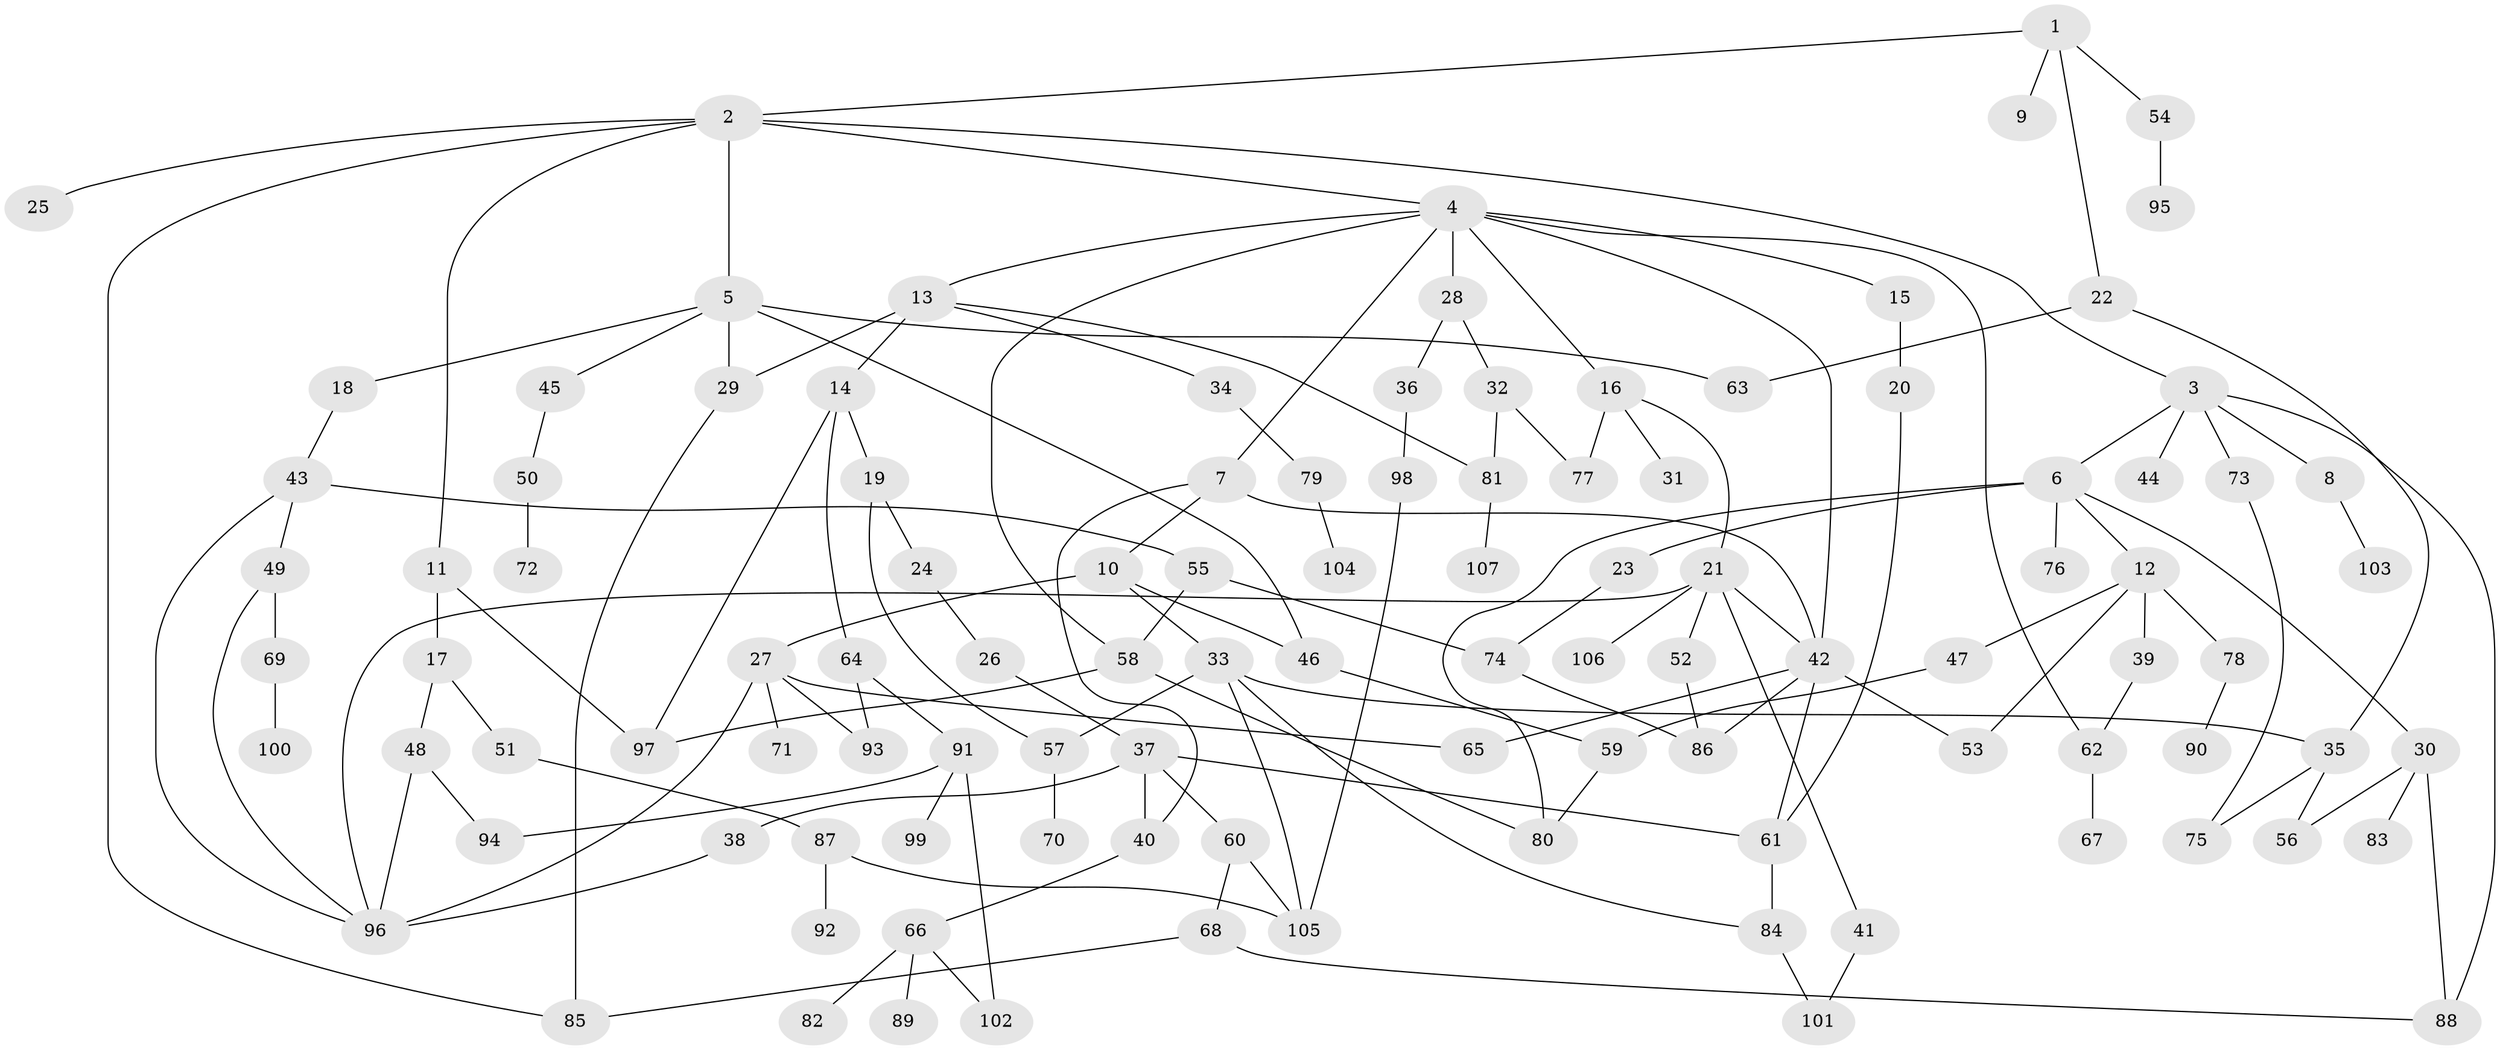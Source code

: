 // Generated by graph-tools (version 1.1) at 2025/34/03/09/25 02:34:27]
// undirected, 107 vertices, 149 edges
graph export_dot {
graph [start="1"]
  node [color=gray90,style=filled];
  1;
  2;
  3;
  4;
  5;
  6;
  7;
  8;
  9;
  10;
  11;
  12;
  13;
  14;
  15;
  16;
  17;
  18;
  19;
  20;
  21;
  22;
  23;
  24;
  25;
  26;
  27;
  28;
  29;
  30;
  31;
  32;
  33;
  34;
  35;
  36;
  37;
  38;
  39;
  40;
  41;
  42;
  43;
  44;
  45;
  46;
  47;
  48;
  49;
  50;
  51;
  52;
  53;
  54;
  55;
  56;
  57;
  58;
  59;
  60;
  61;
  62;
  63;
  64;
  65;
  66;
  67;
  68;
  69;
  70;
  71;
  72;
  73;
  74;
  75;
  76;
  77;
  78;
  79;
  80;
  81;
  82;
  83;
  84;
  85;
  86;
  87;
  88;
  89;
  90;
  91;
  92;
  93;
  94;
  95;
  96;
  97;
  98;
  99;
  100;
  101;
  102;
  103;
  104;
  105;
  106;
  107;
  1 -- 2;
  1 -- 9;
  1 -- 22;
  1 -- 54;
  2 -- 3;
  2 -- 4;
  2 -- 5;
  2 -- 11;
  2 -- 25;
  2 -- 85;
  3 -- 6;
  3 -- 8;
  3 -- 44;
  3 -- 73;
  3 -- 88;
  4 -- 7;
  4 -- 13;
  4 -- 15;
  4 -- 16;
  4 -- 28;
  4 -- 42;
  4 -- 62;
  4 -- 58;
  5 -- 18;
  5 -- 45;
  5 -- 29;
  5 -- 46;
  5 -- 63;
  6 -- 12;
  6 -- 23;
  6 -- 30;
  6 -- 76;
  6 -- 80;
  7 -- 10;
  7 -- 40;
  7 -- 42;
  8 -- 103;
  10 -- 27;
  10 -- 33;
  10 -- 46;
  11 -- 17;
  11 -- 97;
  12 -- 39;
  12 -- 47;
  12 -- 78;
  12 -- 53;
  13 -- 14;
  13 -- 29;
  13 -- 34;
  13 -- 81;
  14 -- 19;
  14 -- 64;
  14 -- 97;
  15 -- 20;
  16 -- 21;
  16 -- 31;
  16 -- 77;
  17 -- 48;
  17 -- 51;
  18 -- 43;
  19 -- 24;
  19 -- 57;
  20 -- 61;
  21 -- 41;
  21 -- 52;
  21 -- 106;
  21 -- 42;
  21 -- 96;
  22 -- 63;
  22 -- 35;
  23 -- 74;
  24 -- 26;
  26 -- 37;
  27 -- 71;
  27 -- 93;
  27 -- 65;
  27 -- 96;
  28 -- 32;
  28 -- 36;
  29 -- 85;
  30 -- 56;
  30 -- 83;
  30 -- 88;
  32 -- 77;
  32 -- 81;
  33 -- 35;
  33 -- 84;
  33 -- 105;
  33 -- 57;
  34 -- 79;
  35 -- 75;
  35 -- 56;
  36 -- 98;
  37 -- 38;
  37 -- 60;
  37 -- 61;
  37 -- 40;
  38 -- 96;
  39 -- 62;
  40 -- 66;
  41 -- 101;
  42 -- 53;
  42 -- 65;
  42 -- 61;
  42 -- 86;
  43 -- 49;
  43 -- 55;
  43 -- 96;
  45 -- 50;
  46 -- 59;
  47 -- 59;
  48 -- 96;
  48 -- 94;
  49 -- 69;
  49 -- 96;
  50 -- 72;
  51 -- 87;
  52 -- 86;
  54 -- 95;
  55 -- 58;
  55 -- 74;
  57 -- 70;
  58 -- 97;
  58 -- 80;
  59 -- 80;
  60 -- 68;
  60 -- 105;
  61 -- 84;
  62 -- 67;
  64 -- 91;
  64 -- 93;
  66 -- 82;
  66 -- 89;
  66 -- 102;
  68 -- 85;
  68 -- 88;
  69 -- 100;
  73 -- 75;
  74 -- 86;
  78 -- 90;
  79 -- 104;
  81 -- 107;
  84 -- 101;
  87 -- 92;
  87 -- 105;
  91 -- 94;
  91 -- 99;
  91 -- 102;
  98 -- 105;
}
